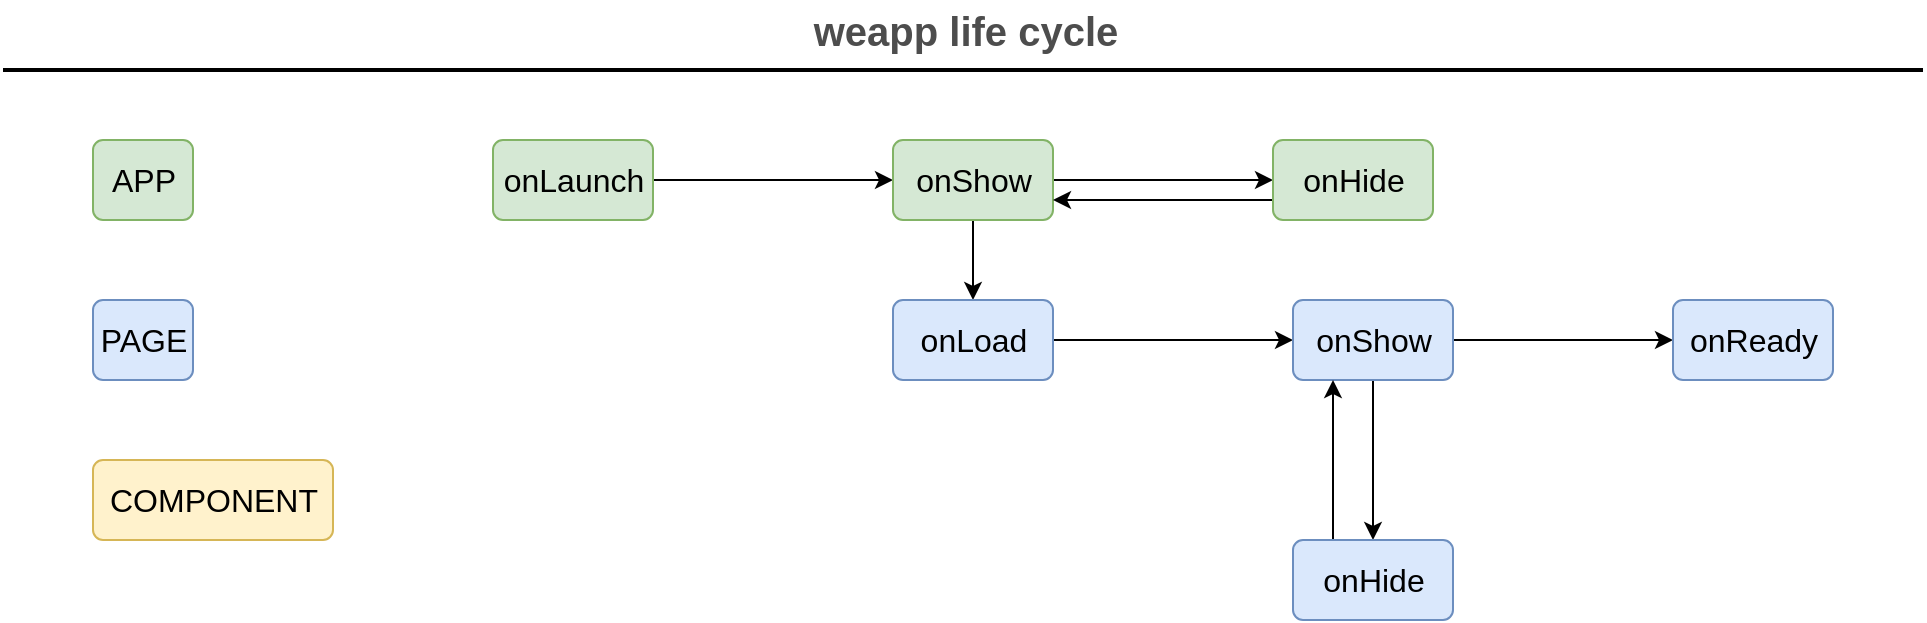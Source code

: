 <mxfile version="18.2.0" type="github">
  <diagram id="C2fSY1v2SiZeoUbDoYyL" name="Page-1">
    <mxGraphModel dx="2062" dy="1122" grid="1" gridSize="10" guides="1" tooltips="1" connect="1" arrows="0" fold="1" page="1" pageScale="1" pageWidth="1169" pageHeight="827" math="0" shadow="0">
      <root>
        <mxCell id="0" />
        <mxCell id="1" parent="0" />
        <mxCell id="3ne1QswCM8ZiEu4GHsYG-31" value="weapp life cycle" style="text;html=1;strokeColor=none;fillColor=none;align=center;verticalAlign=middle;whiteSpace=wrap;rounded=0;fontStyle=1;fontSize=20;fontColor=#4D4D4D;" parent="1" vertex="1">
          <mxGeometry x="189.5" y="50" width="790" height="30" as="geometry" />
        </mxCell>
        <mxCell id="3ne1QswCM8ZiEu4GHsYG-32" value="" style="line;strokeWidth=2;html=1;fontSize=20;fontColor=#4D4D4D;" parent="1" vertex="1">
          <mxGeometry x="103.5" y="80" width="960" height="10" as="geometry" />
        </mxCell>
        <mxCell id="_kr-MLjBTNWW73WKzCOI-5" value="APP" style="html=1;shadow=0;dashed=0;shape=mxgraph.bootstrap.rrect;rSize=5;strokeColor=#82b366;strokeWidth=1;fillColor=#d5e8d4;whiteSpace=wrap;align=center;verticalAlign=middle;spacingLeft=0;fontStyle=0;fontSize=16;spacing=5;" vertex="1" parent="1">
          <mxGeometry x="148.5" y="120" width="50" height="40" as="geometry" />
        </mxCell>
        <mxCell id="_kr-MLjBTNWW73WKzCOI-6" value="COMPONENT" style="html=1;shadow=0;dashed=0;shape=mxgraph.bootstrap.rrect;rSize=5;strokeColor=#d6b656;strokeWidth=1;fillColor=#fff2cc;whiteSpace=wrap;align=center;verticalAlign=middle;spacingLeft=0;fontStyle=0;fontSize=16;spacing=5;" vertex="1" parent="1">
          <mxGeometry x="148.5" y="280" width="120" height="40" as="geometry" />
        </mxCell>
        <mxCell id="_kr-MLjBTNWW73WKzCOI-7" value="PAGE" style="html=1;shadow=0;dashed=0;shape=mxgraph.bootstrap.rrect;rSize=5;strokeColor=#6c8ebf;strokeWidth=1;fillColor=#dae8fc;whiteSpace=wrap;align=center;verticalAlign=middle;spacingLeft=0;fontStyle=0;fontSize=16;spacing=5;" vertex="1" parent="1">
          <mxGeometry x="148.5" y="200" width="50" height="40" as="geometry" />
        </mxCell>
        <mxCell id="_kr-MLjBTNWW73WKzCOI-24" style="edgeStyle=orthogonalEdgeStyle;rounded=0;orthogonalLoop=1;jettySize=auto;html=1;" edge="1" parent="1" source="_kr-MLjBTNWW73WKzCOI-9" target="_kr-MLjBTNWW73WKzCOI-10">
          <mxGeometry relative="1" as="geometry" />
        </mxCell>
        <mxCell id="_kr-MLjBTNWW73WKzCOI-9" value="onLaunch" style="html=1;shadow=0;dashed=0;shape=mxgraph.bootstrap.rrect;rSize=5;strokeColor=#82b366;strokeWidth=1;fillColor=#d5e8d4;whiteSpace=wrap;align=center;verticalAlign=middle;spacingLeft=0;fontStyle=0;fontSize=16;spacing=5;" vertex="1" parent="1">
          <mxGeometry x="348.5" y="120" width="80" height="40" as="geometry" />
        </mxCell>
        <mxCell id="_kr-MLjBTNWW73WKzCOI-19" style="edgeStyle=orthogonalEdgeStyle;rounded=0;orthogonalLoop=1;jettySize=auto;html=1;" edge="1" parent="1" source="_kr-MLjBTNWW73WKzCOI-10" target="_kr-MLjBTNWW73WKzCOI-14">
          <mxGeometry relative="1" as="geometry" />
        </mxCell>
        <mxCell id="_kr-MLjBTNWW73WKzCOI-25" style="edgeStyle=orthogonalEdgeStyle;rounded=0;orthogonalLoop=1;jettySize=auto;html=1;" edge="1" parent="1" source="_kr-MLjBTNWW73WKzCOI-10" target="_kr-MLjBTNWW73WKzCOI-11">
          <mxGeometry relative="1" as="geometry" />
        </mxCell>
        <mxCell id="_kr-MLjBTNWW73WKzCOI-10" value="onShow" style="html=1;shadow=0;dashed=0;shape=mxgraph.bootstrap.rrect;rSize=5;strokeColor=#82b366;strokeWidth=1;fillColor=#d5e8d4;whiteSpace=wrap;align=center;verticalAlign=middle;spacingLeft=0;fontStyle=0;fontSize=16;spacing=5;" vertex="1" parent="1">
          <mxGeometry x="548.5" y="120" width="80" height="40" as="geometry" />
        </mxCell>
        <mxCell id="_kr-MLjBTNWW73WKzCOI-27" style="edgeStyle=orthogonalEdgeStyle;rounded=0;orthogonalLoop=1;jettySize=auto;html=1;entryX=1;entryY=0.75;entryDx=0;entryDy=0;entryPerimeter=0;" edge="1" parent="1" source="_kr-MLjBTNWW73WKzCOI-11" target="_kr-MLjBTNWW73WKzCOI-10">
          <mxGeometry relative="1" as="geometry">
            <Array as="points">
              <mxPoint x="758.5" y="150" />
              <mxPoint x="758.5" y="150" />
            </Array>
          </mxGeometry>
        </mxCell>
        <mxCell id="_kr-MLjBTNWW73WKzCOI-11" value="onHide" style="html=1;shadow=0;dashed=0;shape=mxgraph.bootstrap.rrect;rSize=5;strokeColor=#82b366;strokeWidth=1;fillColor=#d5e8d4;whiteSpace=wrap;align=center;verticalAlign=middle;spacingLeft=0;fontStyle=0;fontSize=16;spacing=5;" vertex="1" parent="1">
          <mxGeometry x="738.5" y="120" width="80" height="40" as="geometry" />
        </mxCell>
        <mxCell id="_kr-MLjBTNWW73WKzCOI-20" style="edgeStyle=orthogonalEdgeStyle;rounded=0;orthogonalLoop=1;jettySize=auto;html=1;" edge="1" parent="1" source="_kr-MLjBTNWW73WKzCOI-14" target="_kr-MLjBTNWW73WKzCOI-15">
          <mxGeometry relative="1" as="geometry" />
        </mxCell>
        <mxCell id="_kr-MLjBTNWW73WKzCOI-14" value="onLoad" style="html=1;shadow=0;dashed=0;shape=mxgraph.bootstrap.rrect;rSize=5;strokeColor=#6c8ebf;strokeWidth=1;fillColor=#dae8fc;whiteSpace=wrap;align=center;verticalAlign=middle;spacingLeft=0;fontStyle=0;fontSize=16;spacing=5;" vertex="1" parent="1">
          <mxGeometry x="548.5" y="200" width="80" height="40" as="geometry" />
        </mxCell>
        <mxCell id="_kr-MLjBTNWW73WKzCOI-21" style="edgeStyle=orthogonalEdgeStyle;rounded=0;orthogonalLoop=1;jettySize=auto;html=1;" edge="1" parent="1" source="_kr-MLjBTNWW73WKzCOI-15" target="_kr-MLjBTNWW73WKzCOI-18">
          <mxGeometry relative="1" as="geometry" />
        </mxCell>
        <mxCell id="_kr-MLjBTNWW73WKzCOI-22" style="edgeStyle=orthogonalEdgeStyle;rounded=0;orthogonalLoop=1;jettySize=auto;html=1;" edge="1" parent="1" source="_kr-MLjBTNWW73WKzCOI-15" target="_kr-MLjBTNWW73WKzCOI-16">
          <mxGeometry relative="1" as="geometry" />
        </mxCell>
        <mxCell id="_kr-MLjBTNWW73WKzCOI-15" value="onShow" style="html=1;shadow=0;dashed=0;shape=mxgraph.bootstrap.rrect;rSize=5;strokeColor=#6c8ebf;strokeWidth=1;fillColor=#dae8fc;whiteSpace=wrap;align=center;verticalAlign=middle;spacingLeft=0;fontStyle=0;fontSize=16;spacing=5;" vertex="1" parent="1">
          <mxGeometry x="748.5" y="200" width="80" height="40" as="geometry" />
        </mxCell>
        <mxCell id="_kr-MLjBTNWW73WKzCOI-23" style="edgeStyle=orthogonalEdgeStyle;rounded=0;orthogonalLoop=1;jettySize=auto;html=1;" edge="1" parent="1" source="_kr-MLjBTNWW73WKzCOI-16" target="_kr-MLjBTNWW73WKzCOI-15">
          <mxGeometry relative="1" as="geometry">
            <Array as="points">
              <mxPoint x="768.5" y="310" />
              <mxPoint x="768.5" y="310" />
            </Array>
          </mxGeometry>
        </mxCell>
        <mxCell id="_kr-MLjBTNWW73WKzCOI-16" value="onHide" style="html=1;shadow=0;dashed=0;shape=mxgraph.bootstrap.rrect;rSize=5;strokeColor=#6c8ebf;strokeWidth=1;fillColor=#dae8fc;whiteSpace=wrap;align=center;verticalAlign=middle;spacingLeft=0;fontStyle=0;fontSize=16;spacing=5;" vertex="1" parent="1">
          <mxGeometry x="748.5" y="320" width="80" height="40" as="geometry" />
        </mxCell>
        <mxCell id="_kr-MLjBTNWW73WKzCOI-18" value="onReady" style="html=1;shadow=0;dashed=0;shape=mxgraph.bootstrap.rrect;rSize=5;strokeColor=#6c8ebf;strokeWidth=1;fillColor=#dae8fc;whiteSpace=wrap;align=center;verticalAlign=middle;spacingLeft=0;fontStyle=0;fontSize=16;spacing=5;" vertex="1" parent="1">
          <mxGeometry x="938.5" y="200" width="80" height="40" as="geometry" />
        </mxCell>
      </root>
    </mxGraphModel>
  </diagram>
</mxfile>
